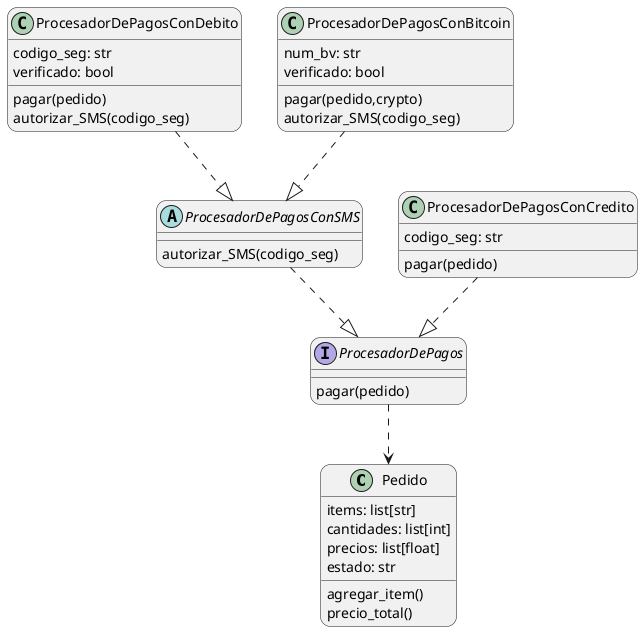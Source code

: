 @startuml InterfaceSegrgationConRealizacion
skinparam roundcorner 20

class Pedido {
    items: list[str]
    cantidades: list[int]
    precios: list[float]
    estado: str

    agregar_item()
    precio_total()
}

interface ProcesadorDePagos {
    pagar(pedido)
}

abstract class ProcesadorDePagosConSMS {
    autorizar_SMS(codigo_seg)
}

class ProcesadorDePagosConDebito {
    codigo_seg: str
    verificado: bool
    pagar(pedido)
    autorizar_SMS(codigo_seg)
}

class ProcesadorDePagosConCredito {
    codigo_seg: str
    pagar(pedido)
}

class ProcesadorDePagosConBitcoin {
    num_bv: str
    verificado: bool

    pagar(pedido,crypto)
    autorizar_SMS(codigo_seg)
}

ProcesadorDePagos ..> Pedido
ProcesadorDePagosConDebito ..|> ProcesadorDePagosConSMS
ProcesadorDePagosConCredito ..|> ProcesadorDePagos
ProcesadorDePagosConBitcoin ..|> ProcesadorDePagosConSMS
ProcesadorDePagosConSMS ..|> ProcesadorDePagos
@enduml